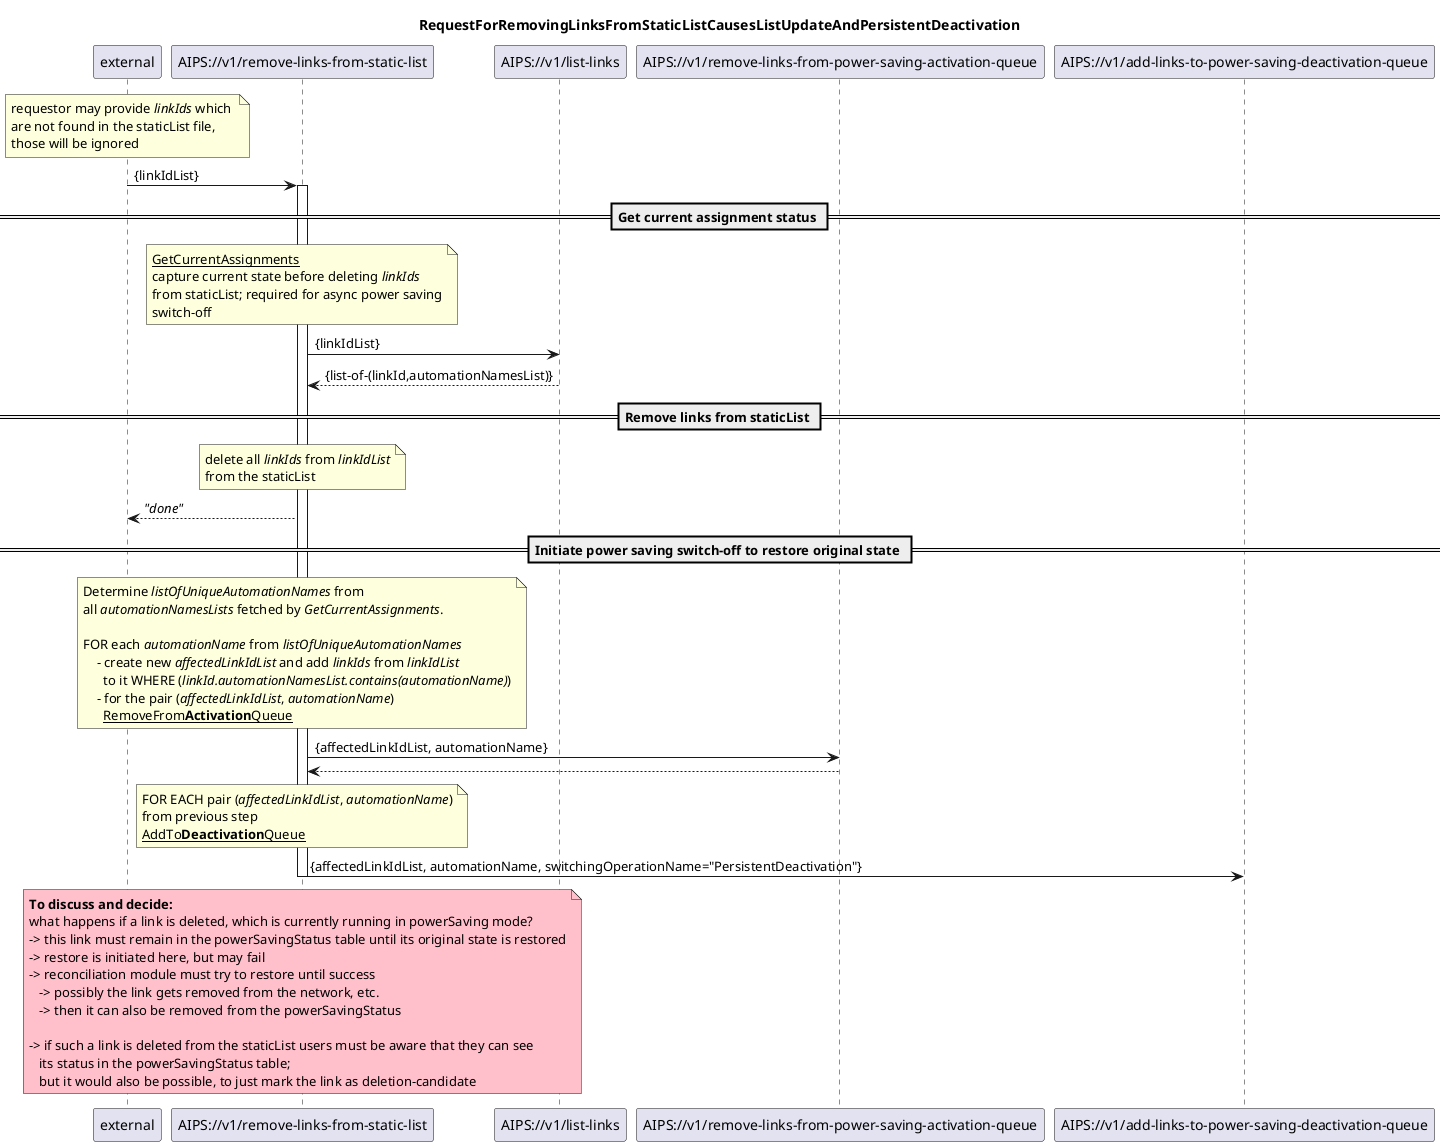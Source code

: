 @startuml 102_removeLinksFromStaticList
skinparam responseMessageBelowArrow true

title
RequestForRemovingLinksFromStaticListCausesListUpdateAndPersistentDeactivation
end title

participant "external" as requestor
participant "AIPS://v1/remove-links-from-static-list" as removeLinks
participant "AIPS://v1/list-links" as listLinks
participant "AIPS://v1/remove-links-from-power-saving-activation-queue" as stopSimpleActivation
participant "AIPS://v1/add-links-to-power-saving-deactivation-queue" as startPersistentDeactivation

note over requestor
  requestor may provide <i>linkIds</i> which 
  are not found in the staticList file,
  those will be ignored
end note

requestor -> removeLinks: {linkIdList}
activate removeLinks

== Get current assignment status ==

'get current assignments from staticList
note over removeLinks
  <u>GetCurrentAssignments</u>
  capture current state before deleting <i>linkIds</i>
  from staticList; required for async power saving
  switch-off
end note
removeLinks -> listLinks: {linkIdList}
listLinks --> removeLinks: {list-of-(linkId,automationNamesList)}

== Remove links from staticList ==

'update staticList by deleting the linkIdList links
note over removeLinks
  delete all <i>linkIds</i> from <i>linkIdList</i>
  from the staticList
end note
removeLinks --> requestor: <i>"done"</i>

== Initiate power saving switch-off to restore original state ==

'stop ongoing/planned power saving
note over removeLinks
    Determine <i>listOfUniqueAutomationNames</i> from 
    all <i>automationNamesLists</i> fetched by <i>GetCurrentAssignments</i>.

    FOR each <i>automationName</i> from <i>listOfUniqueAutomationNames</i> 
        - create new <i>affectedLinkIdList</i> and add <i>linkIds</i> from <i>linkIdList</i>
          to it WHERE (<i>linkId.automationNamesList.contains(automationName)</i>)
        - for the pair (<i>affectedLinkIdList</i>, <i>automationName</i>)
          <u>RemoveFrom<b>Activation</b>Queue</u>
end note
removeLinks -> stopSimpleActivation: {affectedLinkIdList, automationName}
stopSimpleActivation --> removeLinks

'initiate persistentDeactivation to turn power saving off
note over removeLinks
  FOR EACH pair (<i>affectedLinkIdList</i>, <i>automationName</i>)
  from previous step
  <u>AddTo<b>Deactivation</b>Queue</u>
end note
removeLinks -> startPersistentDeactivation: {affectedLinkIdList, automationName, switchingOperationName="PersistentDeactivation"}


note over removeLinks #pink
  <b>To discuss and decide:</b>
  what happens if a link is deleted, which is currently running in powerSaving mode?
  -> this link must remain in the powerSavingStatus table until its original state is restored
  -> restore is initiated here, but may fail
  -> reconciliation module must try to restore until success
     -> possibly the link gets removed from the network, etc.
     -> then it can also be removed from the powerSavingStatus

  -> if such a link is deleted from the staticList users must be aware that they can see
     its status in the powerSavingStatus table;
     but it would also be possible, to just mark the link as deletion-candidate
end note

deactivate removeLinks

@enduml